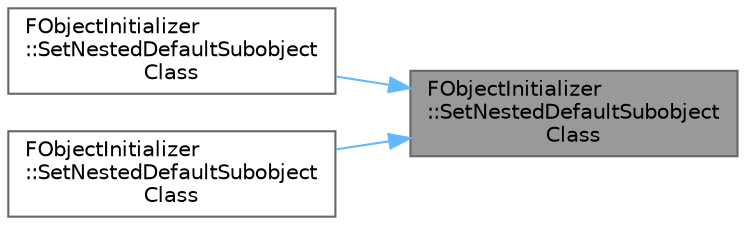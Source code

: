 digraph "FObjectInitializer::SetNestedDefaultSubobjectClass"
{
 // INTERACTIVE_SVG=YES
 // LATEX_PDF_SIZE
  bgcolor="transparent";
  edge [fontname=Helvetica,fontsize=10,labelfontname=Helvetica,labelfontsize=10];
  node [fontname=Helvetica,fontsize=10,shape=box,height=0.2,width=0.4];
  rankdir="RL";
  Node1 [id="Node000001",label="FObjectInitializer\l::SetNestedDefaultSubobject\lClass",height=0.2,width=0.4,color="gray40", fillcolor="grey60", style="filled", fontcolor="black",tooltip="Sets the class to use for a subobject defined in a nested subobject, the class must be a subclass of ..."];
  Node1 -> Node2 [id="edge1_Node000001_Node000002",dir="back",color="steelblue1",style="solid",tooltip=" "];
  Node2 [id="Node000002",label="FObjectInitializer\l::SetNestedDefaultSubobject\lClass",height=0.2,width=0.4,color="grey40", fillcolor="white", style="filled",URL="$d5/d7f/classFObjectInitializer.html#ae60013d56042fe708f7dbf0f1b6bcce5",tooltip="Sets the class to use for a subobject defined in a nested subobject, the class must be a subclass of ..."];
  Node1 -> Node3 [id="edge2_Node000001_Node000003",dir="back",color="steelblue1",style="solid",tooltip=" "];
  Node3 [id="Node000003",label="FObjectInitializer\l::SetNestedDefaultSubobject\lClass",height=0.2,width=0.4,color="grey40", fillcolor="white", style="filled",URL="$d5/d7f/classFObjectInitializer.html#aef02eb8df9017dd46340fb0b38ee25a9",tooltip="Sets the class to use for a subobject defined in a nested subobject, the class must be a subclass of ..."];
}
